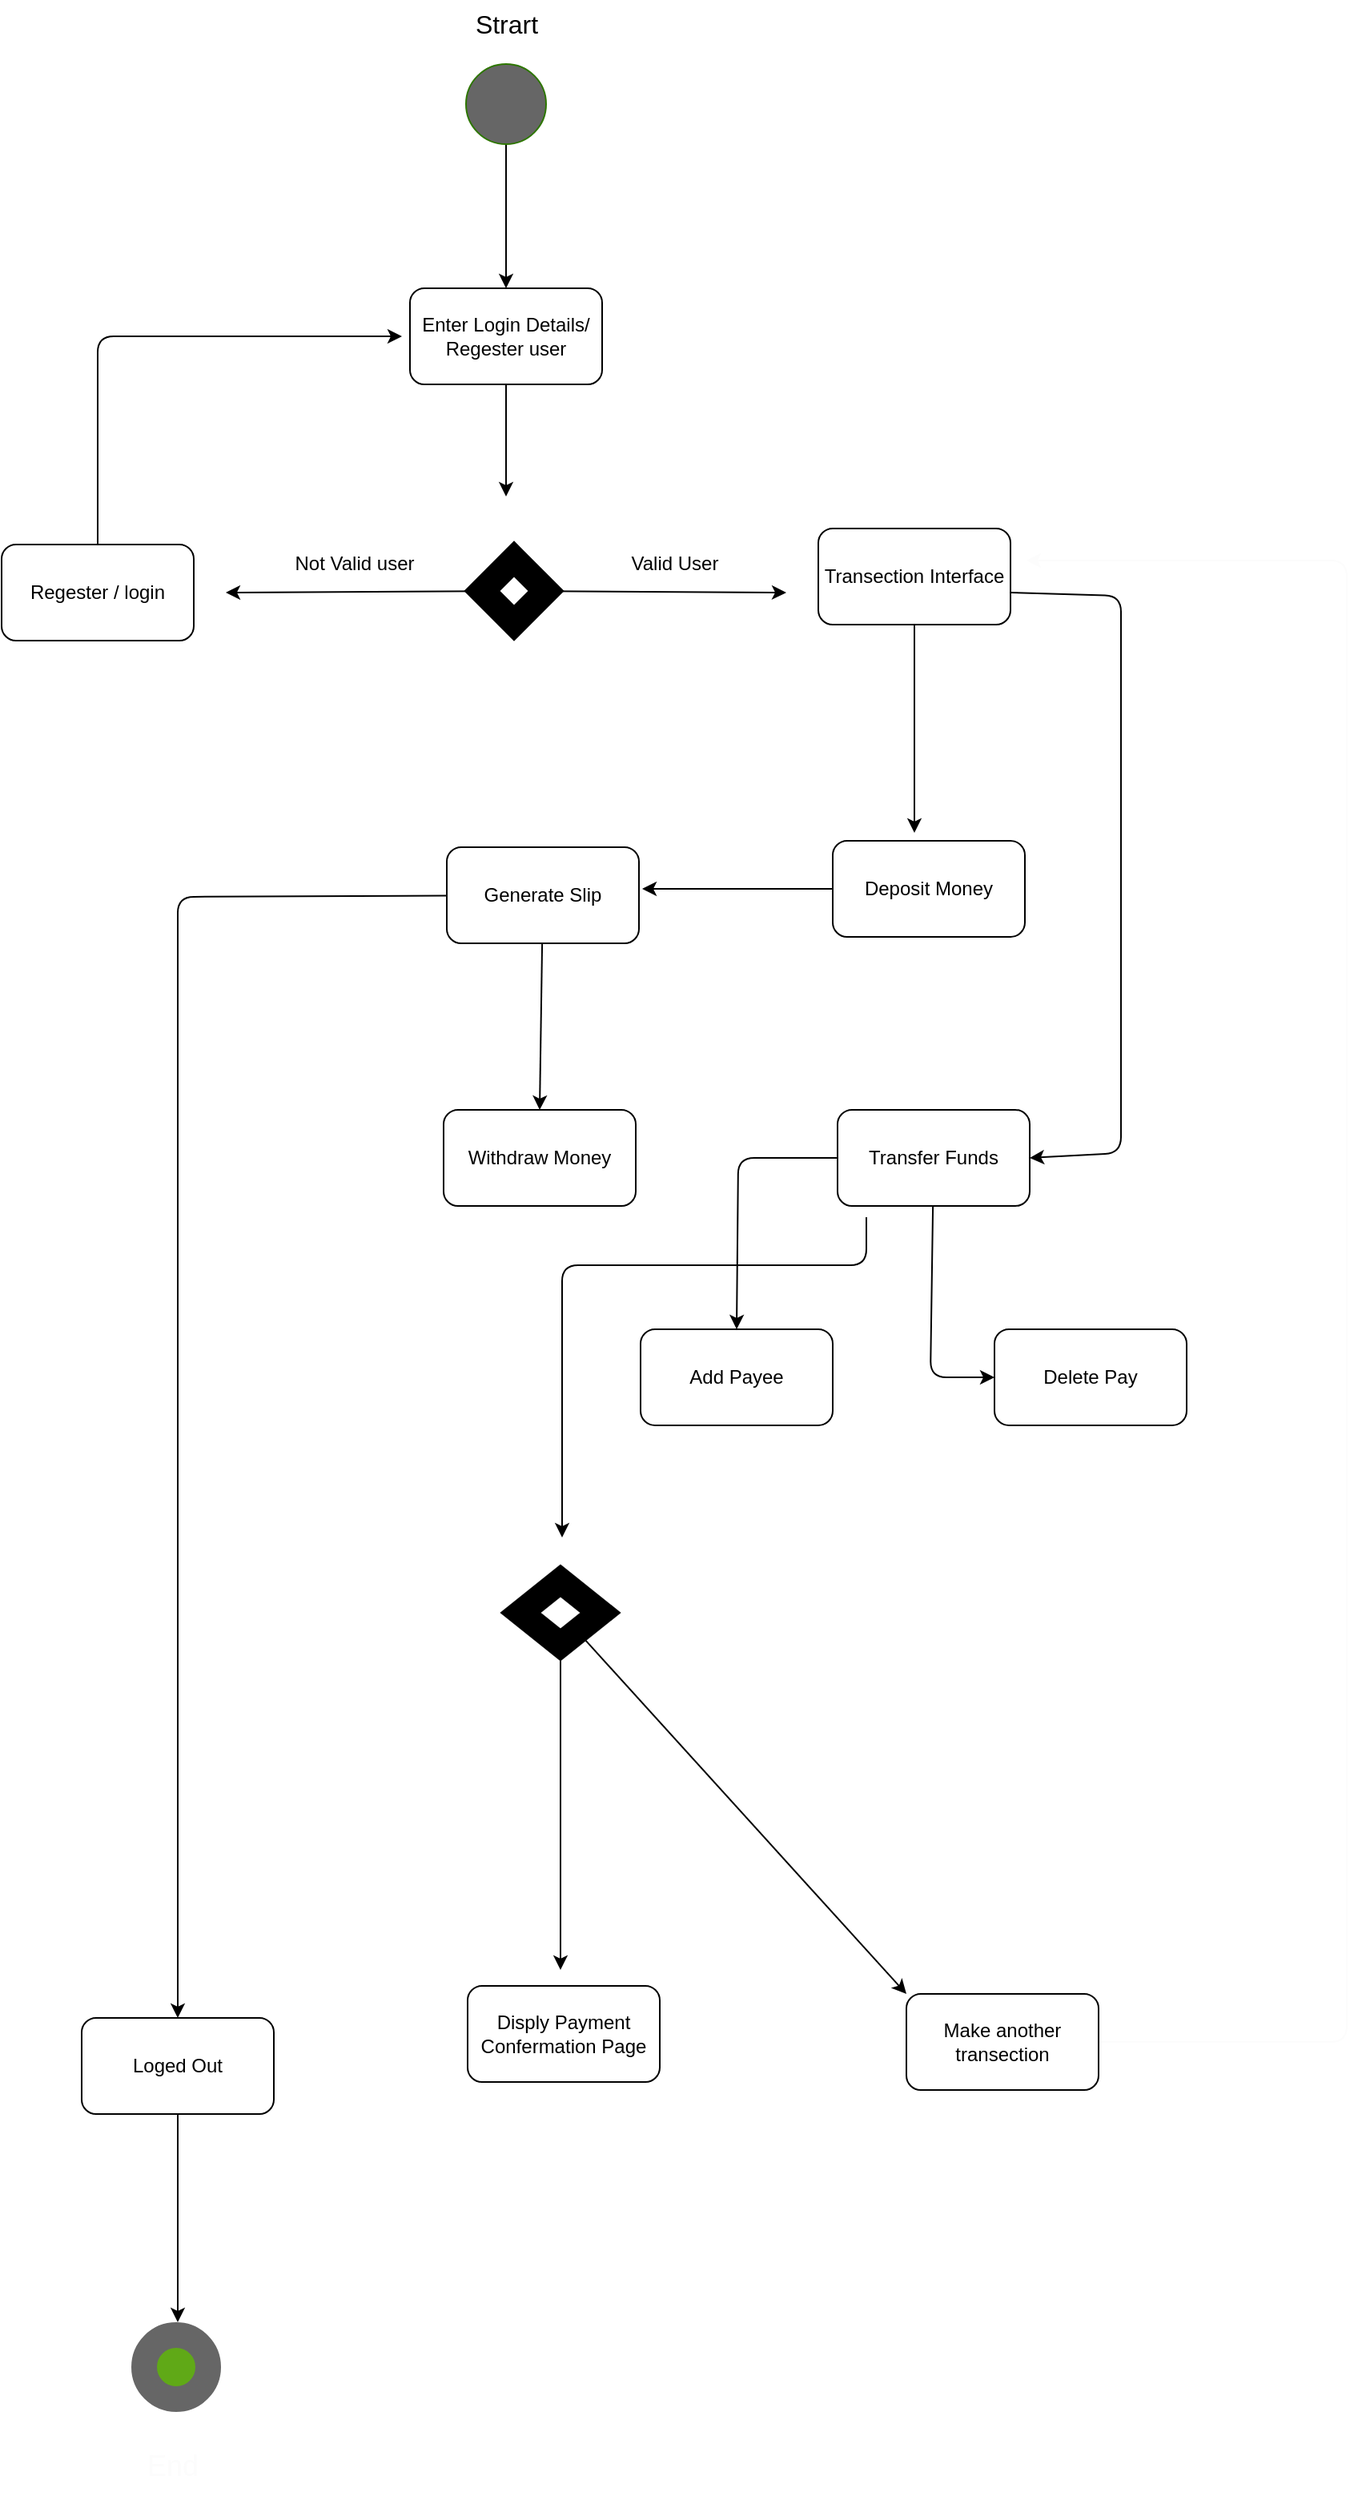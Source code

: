 <mxfile>
    <diagram id="4xQPf5nliKBcf_Qfy6Br" name="Page-1">
        <mxGraphModel dx="1379" dy="874" grid="1" gridSize="10" guides="1" tooltips="1" connect="1" arrows="1" fold="1" page="1" pageScale="1" pageWidth="850" pageHeight="1100" math="0" shadow="0">
            <root>
                <mxCell id="0"/>
                <mxCell id="1" parent="0"/>
                <mxCell id="24" style="edgeStyle=none;html=1;exitX=0.5;exitY=1;exitDx=0;exitDy=0;fontSize=31;" parent="1" source="2" edge="1">
                    <mxGeometry relative="1" as="geometry">
                        <mxPoint x="435" y="310" as="targetPoint"/>
                    </mxGeometry>
                </mxCell>
                <mxCell id="2" value="Enter Login Details/ Regester user" style="rounded=1;whiteSpace=wrap;html=1;" parent="1" vertex="1">
                    <mxGeometry x="375" y="180" width="120" height="60" as="geometry"/>
                </mxCell>
                <mxCell id="68" style="edgeStyle=none;html=1;" edge="1" parent="1" source="3">
                    <mxGeometry relative="1" as="geometry">
                        <mxPoint x="690" y="520" as="targetPoint"/>
                    </mxGeometry>
                </mxCell>
                <mxCell id="73" style="edgeStyle=none;html=1;entryX=1;entryY=0.5;entryDx=0;entryDy=0;" edge="1" parent="1" target="71">
                    <mxGeometry relative="1" as="geometry">
                        <mxPoint x="810" y="680" as="targetPoint"/>
                        <mxPoint x="750" y="370" as="sourcePoint"/>
                        <Array as="points">
                            <mxPoint x="819" y="372"/>
                            <mxPoint x="819" y="720"/>
                        </Array>
                    </mxGeometry>
                </mxCell>
                <mxCell id="3" value="Transection Interface" style="rounded=1;whiteSpace=wrap;html=1;" parent="1" vertex="1">
                    <mxGeometry x="630" y="330" width="120" height="60" as="geometry"/>
                </mxCell>
                <mxCell id="59" style="edgeStyle=none;html=1;" parent="1" source="4" edge="1">
                    <mxGeometry relative="1" as="geometry">
                        <mxPoint x="370" y="210" as="targetPoint"/>
                        <Array as="points">
                            <mxPoint x="180" y="210"/>
                        </Array>
                    </mxGeometry>
                </mxCell>
                <mxCell id="4" value="Regester / login" style="rounded=1;whiteSpace=wrap;html=1;" parent="1" vertex="1">
                    <mxGeometry x="120" y="340" width="120" height="60" as="geometry"/>
                </mxCell>
                <mxCell id="6" value="Withdraw Money" style="rounded=1;whiteSpace=wrap;html=1;" parent="1" vertex="1">
                    <mxGeometry x="396" y="693" width="120" height="60" as="geometry"/>
                </mxCell>
                <mxCell id="69" style="edgeStyle=none;html=1;" edge="1" parent="1" source="7">
                    <mxGeometry relative="1" as="geometry">
                        <mxPoint x="520" y="555" as="targetPoint"/>
                    </mxGeometry>
                </mxCell>
                <mxCell id="7" value="Deposit Money" style="rounded=1;whiteSpace=wrap;html=1;" parent="1" vertex="1">
                    <mxGeometry x="639" y="525" width="120" height="60" as="geometry"/>
                </mxCell>
                <mxCell id="67" style="edgeStyle=none;html=1;strokeColor=#FCFCFC;" parent="1" source="8" edge="1">
                    <mxGeometry relative="1" as="geometry">
                        <mxPoint x="760" y="350" as="targetPoint"/>
                        <Array as="points">
                            <mxPoint x="960" y="1275"/>
                            <mxPoint x="960" y="350"/>
                        </Array>
                    </mxGeometry>
                </mxCell>
                <mxCell id="8" value="Make another transection" style="rounded=1;whiteSpace=wrap;html=1;" parent="1" vertex="1">
                    <mxGeometry x="685" y="1245" width="120" height="60" as="geometry"/>
                </mxCell>
                <mxCell id="52" style="edgeStyle=none;html=1;fontSize=12;" parent="1" source="9" edge="1">
                    <mxGeometry relative="1" as="geometry">
                        <mxPoint x="230" y="1450" as="targetPoint"/>
                    </mxGeometry>
                </mxCell>
                <mxCell id="9" value="Loged Out" style="rounded=1;whiteSpace=wrap;html=1;" parent="1" vertex="1">
                    <mxGeometry x="170" y="1260" width="120" height="60" as="geometry"/>
                </mxCell>
                <mxCell id="16" style="edgeStyle=none;html=1;entryX=0.5;entryY=0;entryDx=0;entryDy=0;" parent="1" source="15" target="2" edge="1">
                    <mxGeometry relative="1" as="geometry">
                        <mxPoint x="435" y="140" as="targetPoint"/>
                    </mxGeometry>
                </mxCell>
                <mxCell id="15" value="" style="ellipse;whiteSpace=wrap;html=1;aspect=fixed;fillColor=#666666;fontColor=#ffffff;strokeColor=#2D7600;labelBackgroundColor=none;fillStyle=solid;" parent="1" vertex="1">
                    <mxGeometry x="410" y="40" width="50" height="50" as="geometry"/>
                </mxCell>
                <mxCell id="17" value="Strart" style="text;html=1;align=center;verticalAlign=middle;resizable=0;points=[];autosize=1;strokeColor=none;fillColor=none;fontSize=16;" parent="1" vertex="1">
                    <mxGeometry x="405" width="60" height="30" as="geometry"/>
                </mxCell>
                <mxCell id="25" style="edgeStyle=none;html=1;fontSize=31;" parent="1" source="23" edge="1">
                    <mxGeometry relative="1" as="geometry">
                        <mxPoint x="260" y="370" as="targetPoint"/>
                    </mxGeometry>
                </mxCell>
                <mxCell id="27" style="edgeStyle=none;html=1;fontSize=31;" parent="1" source="23" edge="1">
                    <mxGeometry relative="1" as="geometry">
                        <mxPoint x="610" y="370" as="targetPoint"/>
                    </mxGeometry>
                </mxCell>
                <mxCell id="23" value="" style="rhombus;whiteSpace=wrap;html=1;labelBackgroundColor=#FCFCFC;strokeWidth=16;fontSize=31;" parent="1" vertex="1">
                    <mxGeometry x="420" y="349" width="40" height="40" as="geometry"/>
                </mxCell>
                <mxCell id="28" value="&lt;span style=&quot;font-size: 12px;&quot;&gt;Valid User&lt;/span&gt;" style="text;html=1;align=center;verticalAlign=middle;resizable=0;points=[];autosize=1;strokeColor=none;fillColor=none;fontSize=31;" parent="1" vertex="1">
                    <mxGeometry x="500" y="320" width="80" height="50" as="geometry"/>
                </mxCell>
                <mxCell id="29" value="&lt;span style=&quot;font-size: 12px;&quot;&gt;Not Valid user&lt;/span&gt;" style="text;html=1;align=center;verticalAlign=middle;resizable=0;points=[];autosize=1;strokeColor=none;fillColor=none;fontSize=31;" parent="1" vertex="1">
                    <mxGeometry x="290" y="320" width="100" height="50" as="geometry"/>
                </mxCell>
                <mxCell id="48" style="edgeStyle=none;html=1;fontSize=12;entryX=0;entryY=0;entryDx=0;entryDy=0;" parent="1" source="46" edge="1" target="8">
                    <mxGeometry relative="1" as="geometry">
                        <mxPoint x="700" y="1310" as="targetPoint"/>
                    </mxGeometry>
                </mxCell>
                <mxCell id="81" style="edgeStyle=none;html=1;" edge="1" parent="1" source="46">
                    <mxGeometry relative="1" as="geometry">
                        <mxPoint x="469" y="1230" as="targetPoint"/>
                    </mxGeometry>
                </mxCell>
                <mxCell id="46" value="" style="rhombus;whiteSpace=wrap;html=1;labelBackgroundColor=#FCFCFC;strokeWidth=16;fontSize=12;direction=south;" parent="1" vertex="1">
                    <mxGeometry x="444" y="987" width="50" height="40" as="geometry"/>
                </mxCell>
                <mxCell id="53" value="" style="ellipse;whiteSpace=wrap;html=1;aspect=fixed;labelBackgroundColor=#FCFCFC;strokeWidth=16;fontSize=12;fillColor=#60a917;fontColor=#ffffff;strokeColor=#666666;" parent="1" vertex="1">
                    <mxGeometry x="209" y="1458" width="40" height="40" as="geometry"/>
                </mxCell>
                <mxCell id="58" value="End&amp;nbsp;" style="text;html=1;align=center;verticalAlign=middle;resizable=0;points=[];autosize=1;strokeColor=none;fillColor=none;fontSize=18;fontColor=#FCFCFC;" parent="1" vertex="1">
                    <mxGeometry x="199" y="1520" width="60" height="40" as="geometry"/>
                </mxCell>
                <mxCell id="70" style="edgeStyle=none;html=1;entryX=0.5;entryY=0;entryDx=0;entryDy=0;" edge="1" parent="1" source="60" target="6">
                    <mxGeometry relative="1" as="geometry"/>
                </mxCell>
                <mxCell id="60" value="Generate Slip" style="rounded=1;whiteSpace=wrap;html=1;" parent="1" vertex="1">
                    <mxGeometry x="398" y="529" width="120" height="60" as="geometry"/>
                </mxCell>
                <mxCell id="78" style="edgeStyle=none;html=1;entryX=0.5;entryY=0;entryDx=0;entryDy=0;" edge="1" parent="1" source="71" target="75">
                    <mxGeometry relative="1" as="geometry">
                        <mxPoint x="580" y="810" as="targetPoint"/>
                        <Array as="points">
                            <mxPoint x="580" y="723"/>
                        </Array>
                    </mxGeometry>
                </mxCell>
                <mxCell id="79" style="edgeStyle=none;html=1;entryX=0;entryY=0.5;entryDx=0;entryDy=0;" edge="1" parent="1" source="71" target="76">
                    <mxGeometry relative="1" as="geometry">
                        <mxPoint x="702" y="860" as="targetPoint"/>
                        <Array as="points">
                            <mxPoint x="700" y="860"/>
                        </Array>
                    </mxGeometry>
                </mxCell>
                <mxCell id="80" style="edgeStyle=none;html=1;" edge="1" parent="1">
                    <mxGeometry relative="1" as="geometry">
                        <mxPoint x="470" y="960" as="targetPoint"/>
                        <mxPoint x="660" y="760" as="sourcePoint"/>
                        <Array as="points">
                            <mxPoint x="660" y="790"/>
                            <mxPoint x="470" y="790"/>
                        </Array>
                    </mxGeometry>
                </mxCell>
                <mxCell id="71" value="Transfer Funds" style="rounded=1;whiteSpace=wrap;html=1;fillStyle=solid;" vertex="1" parent="1">
                    <mxGeometry x="642" y="693" width="120" height="60" as="geometry"/>
                </mxCell>
                <mxCell id="75" value="Add Payee" style="rounded=1;whiteSpace=wrap;html=1;fillStyle=solid;" vertex="1" parent="1">
                    <mxGeometry x="519" y="830" width="120" height="60" as="geometry"/>
                </mxCell>
                <mxCell id="76" value="Delete Pay" style="rounded=1;whiteSpace=wrap;html=1;fillStyle=solid;" vertex="1" parent="1">
                    <mxGeometry x="740" y="830" width="120" height="60" as="geometry"/>
                </mxCell>
                <mxCell id="82" value="Disply Payment&lt;br&gt;Confermation Page" style="rounded=1;whiteSpace=wrap;html=1;fillStyle=solid;" vertex="1" parent="1">
                    <mxGeometry x="411" y="1240" width="120" height="60" as="geometry"/>
                </mxCell>
                <mxCell id="84" style="edgeStyle=none;html=1;entryX=0.5;entryY=0;entryDx=0;entryDy=0;" edge="1" parent="1" source="60" target="9">
                    <mxGeometry relative="1" as="geometry">
                        <mxPoint x="230" y="1260" as="targetPoint"/>
                        <mxPoint x="398" y="556.731" as="sourcePoint"/>
                        <Array as="points">
                            <mxPoint x="230" y="560"/>
                        </Array>
                    </mxGeometry>
                </mxCell>
            </root>
        </mxGraphModel>
    </diagram>
</mxfile>